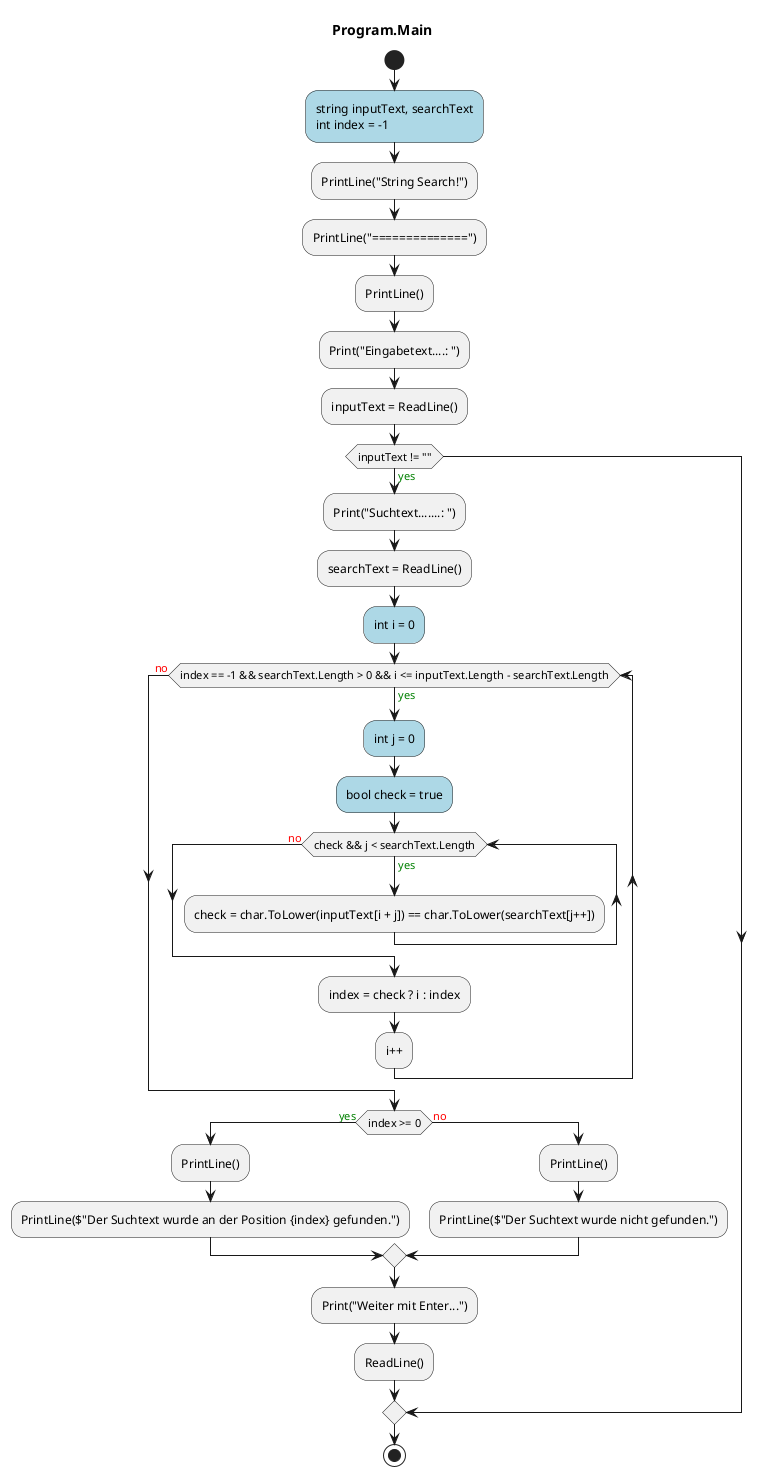 @startuml Program.Main
title Program.Main
start
#LightBlue:string inputText, searchText
int index = -1;
:PrintLine("String Search!");
:PrintLine("==============");
:PrintLine();
:Print("Eingabetext....: ");
:inputText = ReadLine();
if (inputText != "") then (<color:green>yes)
    :Print("Suchtext.......: ");
    :searchText = ReadLine();
    #LightBlue:int i = 0;
    while (index == -1 && searchText.Length > 0 && i <= inputText.Length - searchText.Length) is (<color:green>yes)
        #LightBlue:int j = 0;
        #LightBlue:bool check = true;
        while (check && j < searchText.Length) is (<color:green>yes)
            :check = char.ToLower(inputText[i + j]) == char.ToLower(searchText[j++]);
        endwhile (<color:red>no)
        :index = check ? i : index;
    :i++;
    endwhile (<color:red>no)
    if (index >= 0) then (<color:green>yes)
        :PrintLine();
        :PrintLine($"Der Suchtext wurde an der Position {index} gefunden.");
      else (<color:red>no)
          :PrintLine();
          :PrintLine($"Der Suchtext wurde nicht gefunden.");
    endif
    :Print("Weiter mit Enter...");
    :ReadLine();
endif
stop
@enduml
